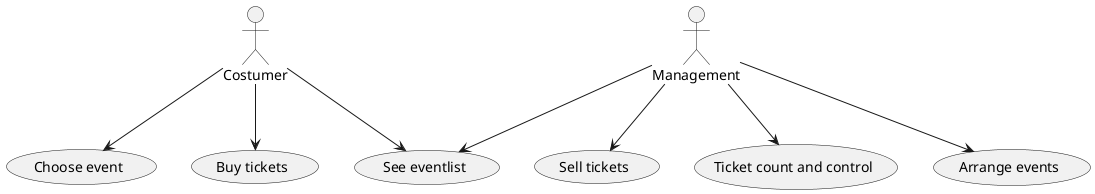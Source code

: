 @startuml



:Costumer: as c

:c: --> (Choose event)
:c: --> (See eventlist)
:c: --> (Buy tickets)

:Management: as m

:m: --> (See eventlist)
:m: --> (Sell tickets)
:m: --> (Ticket count and control)
:m: --> (Arrange events)


@enduml